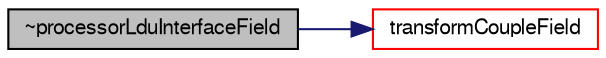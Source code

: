 digraph "~processorLduInterfaceField"
{
  bgcolor="transparent";
  edge [fontname="FreeSans",fontsize="10",labelfontname="FreeSans",labelfontsize="10"];
  node [fontname="FreeSans",fontsize="10",shape=record];
  rankdir="LR";
  Node12 [label="~processorLduInterfaceField",height=0.2,width=0.4,color="black", fillcolor="grey75", style="filled", fontcolor="black"];
  Node12 -> Node13 [color="midnightblue",fontsize="10",style="solid",fontname="FreeSans"];
  Node13 [label="transformCoupleField",height=0.2,width=0.4,color="red",URL="$a26874.html#af444eb11487cc65c3f7e9f29184aa5bc",tooltip="Transform given patch field. "];
}
